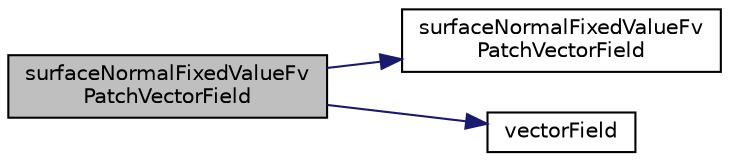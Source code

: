 digraph "surfaceNormalFixedValueFvPatchVectorField"
{
  bgcolor="transparent";
  edge [fontname="Helvetica",fontsize="10",labelfontname="Helvetica",labelfontsize="10"];
  node [fontname="Helvetica",fontsize="10",shape=record];
  rankdir="LR";
  Node1 [label="surfaceNormalFixedValueFv\lPatchVectorField",height=0.2,width=0.4,color="black", fillcolor="grey75", style="filled", fontcolor="black"];
  Node1 -> Node2 [color="midnightblue",fontsize="10",style="solid",fontname="Helvetica"];
  Node2 [label="surfaceNormalFixedValueFv\lPatchVectorField",height=0.2,width=0.4,color="black",URL="$a02579.html#aff946faf4d235ccdf48ebb4b22957f22",tooltip="Construct from patch and internal field. "];
  Node1 -> Node3 [color="midnightblue",fontsize="10",style="solid",fontname="Helvetica"];
  Node3 [label="vectorField",height=0.2,width=0.4,color="black",URL="$a04461.html#a26449ea948f1206dbb29e1bc6e5c7c64"];
}
